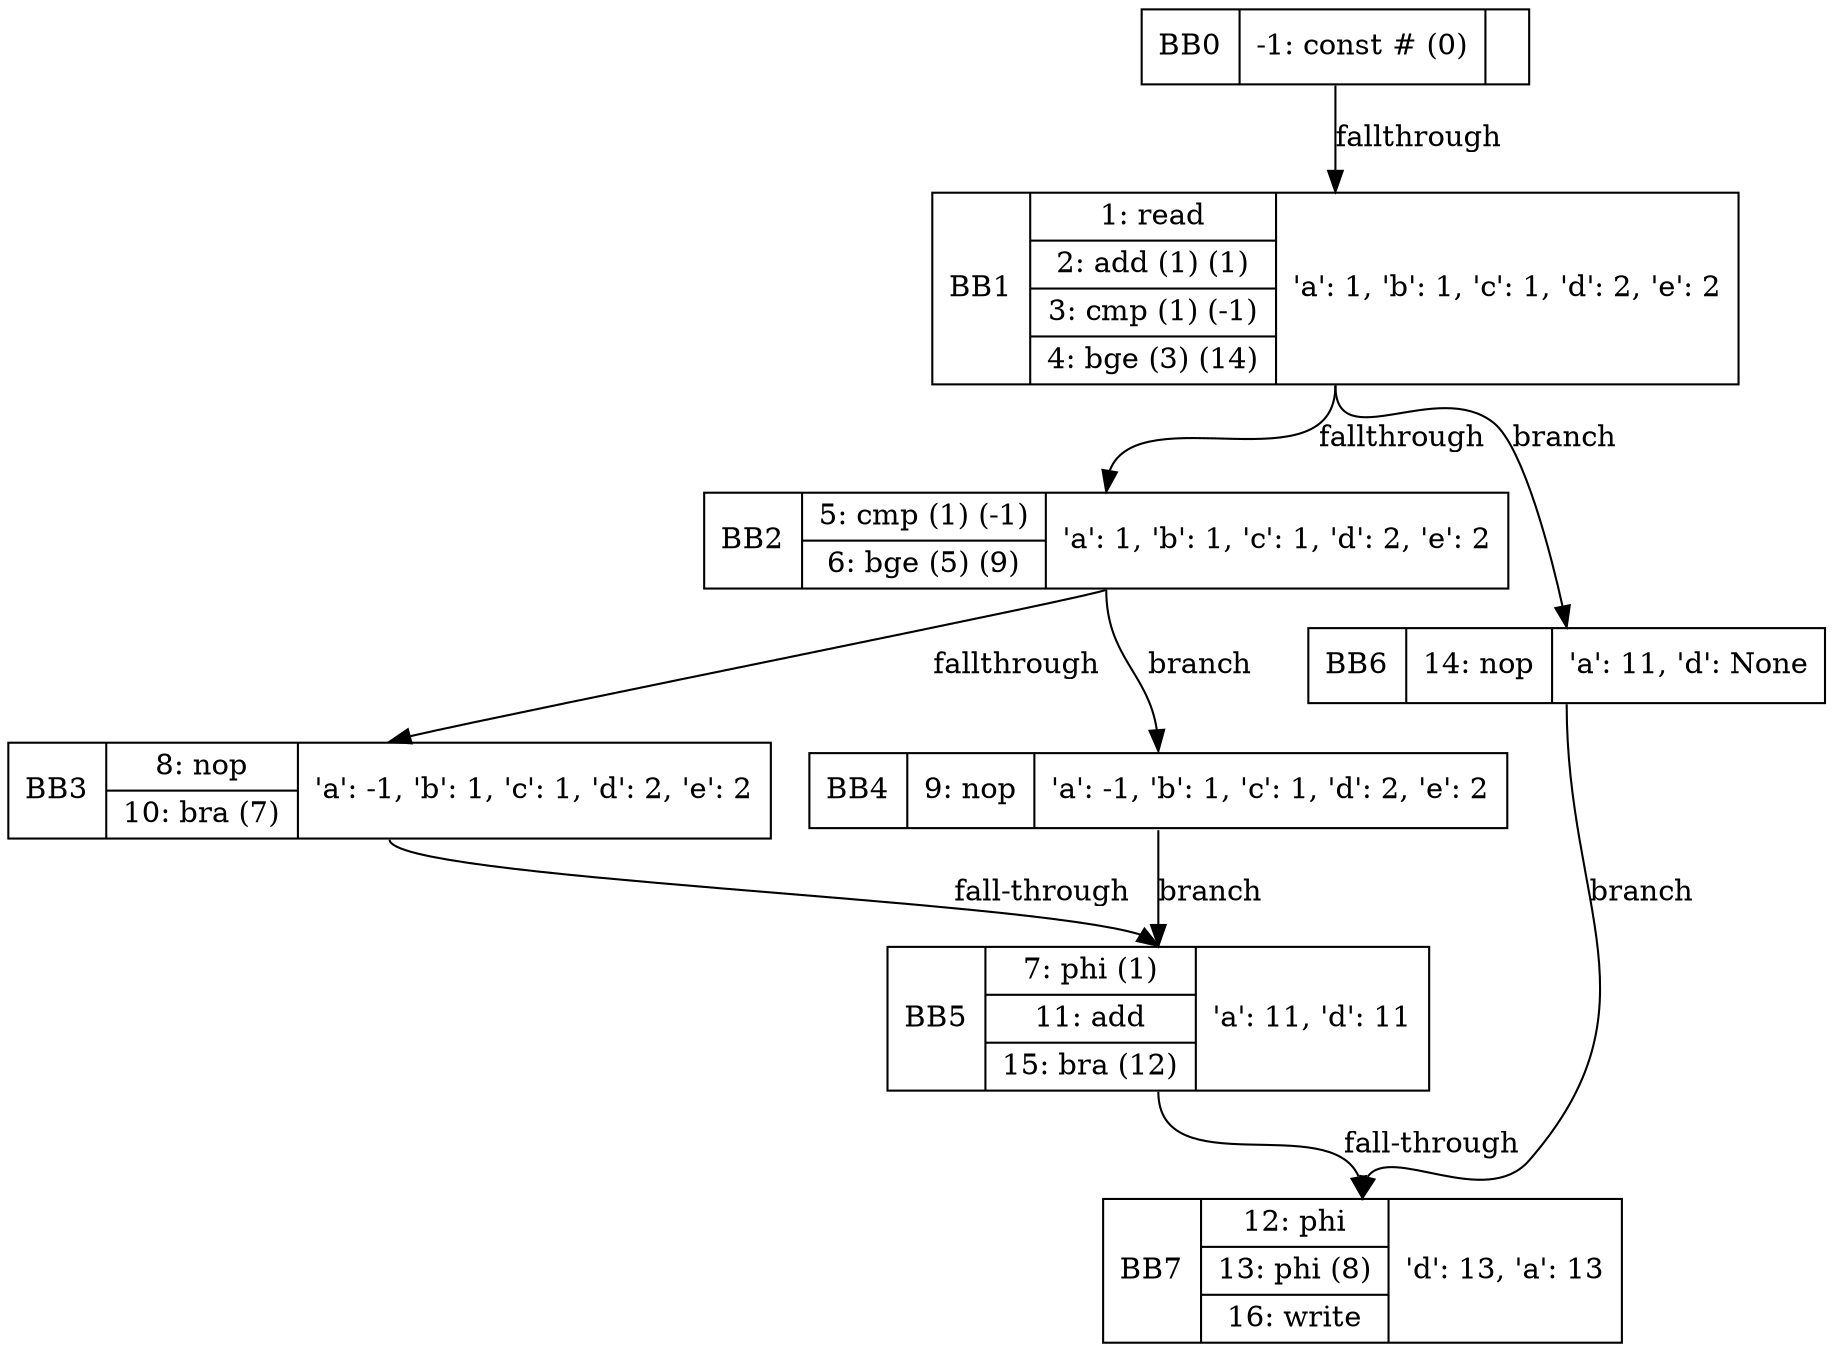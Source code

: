 digraph G{
bb0[shape=record, label="<b>BB0|{-1: const # (0) }|{}"];
bb1[shape=record, label="<b>BB1|{1: read  |2: add (1) (1)|3: cmp (1) (-1)|4: bge (3) (14)}|{'a': 1, 'b': 1, 'c': 1, 'd': 2, 'e': 2}"];
bb2[shape=record, label="<b>BB2|{5: cmp (1) (-1)|6: bge (5) (9)}|{'a': 1, 'b': 1, 'c': 1, 'd': 2, 'e': 2}"];
bb3[shape=record, label="<b>BB3|{8: nop  |10: bra (7) }|{'a': -1, 'b': 1, 'c': 1, 'd': 2, 'e': 2}"];
bb4[shape=record, label="<b>BB4|{9: nop  }|{'a': -1, 'b': 1, 'c': 1, 'd': 2, 'e': 2}"];
bb5[shape=record, label="<b>BB5|{7: phi  (1)|11: add  |15: bra (12) }|{'a': 11, 'd': 11}"];
bb6[shape=record, label="<b>BB6|{14: nop  }|{'a': 11, 'd': None}"];
bb7[shape=record, label="<b>BB7|{12: phi  |13: phi  (8)|16: write  }|{'d': 13, 'a': 13}"];
bb0:s->bb1:n[label="fallthrough"];
bb1:s->bb2:n[label="fallthrough"];
bb1:s->bb6:n[label="branch"];
bb2:s->bb3:n[label="fallthrough"];
bb2:s->bb4:n[label="branch"];
bb3:s->bb5:n[label="fall-through"];
bb4:s->bb5:n[label="branch"];
bb5:s->bb7:n[label="fall-through"];
bb6:s->bb7:n[label="branch"];
}